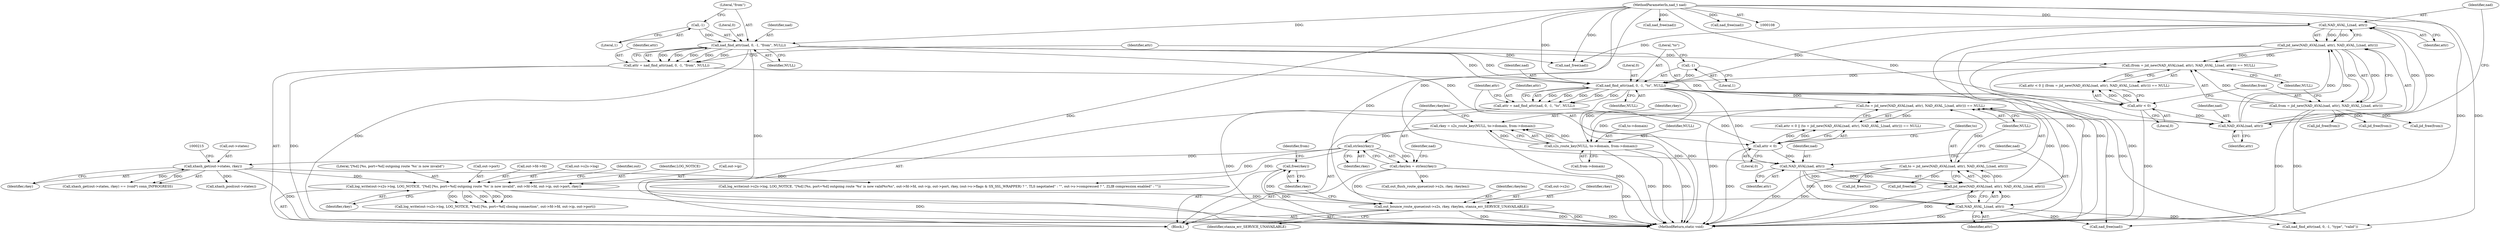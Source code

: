 digraph "0_jabberd2_aabcffae560d5fd00cd1d2ffce5d760353cf0a4d@API" {
"1000344" [label="(Call,free(rkey))"];
"1000337" [label="(Call,out_bounce_route_queue(out->s2s, rkey, rkeylen, stanza_err_SERVICE_UNAVAILABLE))"];
"1000288" [label="(Call,log_write(out->s2s->log, LOG_NOTICE, \"[%d] [%s, port=%d] outgoing route '%s' is now invalid\", out->fd->fd, out->ip, out->port, rkey))"];
"1000209" [label="(Call,xhash_get(out->states, rkey))"];
"1000195" [label="(Call,strlen(rkey))"];
"1000183" [label="(Call,rkey = s2s_route_key(NULL, to->domain, from->domain))"];
"1000185" [label="(Call,s2s_route_key(NULL, to->domain, from->domain))"];
"1000151" [label="(Call,nad_find_attr(nad, 0, -1, \"to\", NULL))"];
"1000138" [label="(Call,NAD_AVAL_L(nad, attr))"];
"1000135" [label="(Call,NAD_AVAL(nad, attr))"];
"1000119" [label="(Call,nad_find_attr(nad, 0, -1, \"from\", NULL))"];
"1000110" [label="(MethodParameterIn,nad_t nad)"];
"1000122" [label="(Call,-1)"];
"1000128" [label="(Call,attr < 0)"];
"1000117" [label="(Call,attr = nad_find_attr(nad, 0, -1, \"from\", NULL))"];
"1000154" [label="(Call,-1)"];
"1000131" [label="(Call,(from = jid_new(NAD_AVAL(nad, attr), NAD_AVAL_L(nad, attr))) == NULL)"];
"1000132" [label="(Call,from = jid_new(NAD_AVAL(nad, attr), NAD_AVAL_L(nad, attr)))"];
"1000134" [label="(Call,jid_new(NAD_AVAL(nad, attr), NAD_AVAL_L(nad, attr)))"];
"1000163" [label="(Call,(to = jid_new(NAD_AVAL(nad, attr), NAD_AVAL_L(nad, attr))) == NULL)"];
"1000164" [label="(Call,to = jid_new(NAD_AVAL(nad, attr), NAD_AVAL_L(nad, attr)))"];
"1000166" [label="(Call,jid_new(NAD_AVAL(nad, attr), NAD_AVAL_L(nad, attr)))"];
"1000167" [label="(Call,NAD_AVAL(nad, attr))"];
"1000160" [label="(Call,attr < 0)"];
"1000149" [label="(Call,attr = nad_find_attr(nad, 0, -1, \"to\", NULL))"];
"1000170" [label="(Call,NAD_AVAL_L(nad, attr))"];
"1000193" [label="(Call,rkeylen = strlen(rkey))"];
"1000129" [label="(Identifier,attr)"];
"1000119" [label="(Call,nad_find_attr(nad, 0, -1, \"from\", NULL))"];
"1000160" [label="(Call,attr < 0)"];
"1000208" [label="(Call,xhash_get(out->states, rkey) == (void*) conn_INPROGRESS)"];
"1000132" [label="(Call,from = jid_new(NAD_AVAL(nad, attr), NAD_AVAL_L(nad, attr)))"];
"1000167" [label="(Call,NAD_AVAL(nad, attr))"];
"1000201" [label="(Identifier,nad)"];
"1000210" [label="(Call,out->states)"];
"1000134" [label="(Call,jid_new(NAD_AVAL(nad, attr), NAD_AVAL_L(nad, attr)))"];
"1000296" [label="(Call,out->fd->fd)"];
"1000155" [label="(Literal,1)"];
"1000289" [label="(Call,out->s2s->log)"];
"1000346" [label="(Call,jid_free(from))"];
"1000124" [label="(Literal,\"from\")"];
"1000128" [label="(Call,attr < 0)"];
"1000209" [label="(Call,xhash_get(out->states, rkey))"];
"1000138" [label="(Call,NAD_AVAL_L(nad, attr))"];
"1000285" [label="(Call,nad_free(nad))"];
"1000343" [label="(Identifier,stanza_err_SERVICE_UNAVAILABLE)"];
"1000342" [label="(Identifier,rkeylen)"];
"1000338" [label="(Call,out->s2s)"];
"1000195" [label="(Call,strlen(rkey))"];
"1000154" [label="(Call,-1)"];
"1000151" [label="(Call,nad_find_attr(nad, 0, -1, \"to\", NULL))"];
"1000193" [label="(Call,rkeylen = strlen(rkey))"];
"1000118" [label="(Identifier,attr)"];
"1000149" [label="(Call,attr = nad_find_attr(nad, 0, -1, \"to\", NULL))"];
"1000311" [label="(Identifier,out)"];
"1000169" [label="(Identifier,attr)"];
"1000294" [label="(Identifier,LOG_NOTICE)"];
"1000345" [label="(Identifier,rkey)"];
"1000172" [label="(Identifier,attr)"];
"1000120" [label="(Identifier,nad)"];
"1000125" [label="(Identifier,NULL)"];
"1000283" [label="(Call,jid_free(to))"];
"1000288" [label="(Call,log_write(out->s2s->log, LOG_NOTICE, \"[%d] [%s, port=%d] outgoing route '%s' is now invalid\", out->fd->fd, out->ip, out->port, rkey))"];
"1000173" [label="(Identifier,NULL)"];
"1000186" [label="(Identifier,NULL)"];
"1000352" [label="(MethodReturn,static void)"];
"1000301" [label="(Call,out->ip)"];
"1000110" [label="(MethodParameterIn,nad_t nad)"];
"1000166" [label="(Call,jid_new(NAD_AVAL(nad, attr), NAD_AVAL_L(nad, attr)))"];
"1000123" [label="(Literal,1)"];
"1000136" [label="(Identifier,nad)"];
"1000133" [label="(Identifier,from)"];
"1000184" [label="(Identifier,rkey)"];
"1000121" [label="(Literal,0)"];
"1000194" [label="(Identifier,rkeylen)"];
"1000350" [label="(Call,nad_free(nad))"];
"1000183" [label="(Call,rkey = s2s_route_key(NULL, to->domain, from->domain))"];
"1000130" [label="(Literal,0)"];
"1000111" [label="(Block,)"];
"1000165" [label="(Identifier,to)"];
"1000295" [label="(Literal,\"[%d] [%s, port=%d] outgoing route '%s' is now invalid\")"];
"1000307" [label="(Identifier,rkey)"];
"1000159" [label="(Call,attr < 0 || (to = jid_new(NAD_AVAL(nad, attr), NAD_AVAL_L(nad, attr))) == NULL)"];
"1000162" [label="(Literal,0)"];
"1000156" [label="(Literal,\"to\")"];
"1000273" [label="(Call,out_flush_route_queue(out->s2s, rkey, rkeylen))"];
"1000281" [label="(Call,jid_free(from))"];
"1000171" [label="(Identifier,nad)"];
"1000122" [label="(Call,-1)"];
"1000117" [label="(Call,attr = nad_find_attr(nad, 0, -1, \"from\", NULL))"];
"1000141" [label="(Identifier,NULL)"];
"1000150" [label="(Identifier,attr)"];
"1000308" [label="(Call,log_write(out->s2s->log, LOG_NOTICE, \"[%d] [%s, port=%d] closing connection\", out->fd->fd, out->ip, out->port))"];
"1000168" [label="(Identifier,nad)"];
"1000187" [label="(Call,to->domain)"];
"1000344" [label="(Call,free(rkey))"];
"1000190" [label="(Call,from->domain)"];
"1000152" [label="(Identifier,nad)"];
"1000348" [label="(Call,jid_free(to))"];
"1000127" [label="(Call,attr < 0 || (from = jid_new(NAD_AVAL(nad, attr), NAD_AVAL_L(nad, attr))) == NULL)"];
"1000164" [label="(Call,to = jid_new(NAD_AVAL(nad, attr), NAD_AVAL_L(nad, attr)))"];
"1000137" [label="(Identifier,attr)"];
"1000140" [label="(Identifier,attr)"];
"1000153" [label="(Literal,0)"];
"1000347" [label="(Identifier,from)"];
"1000341" [label="(Identifier,rkey)"];
"1000218" [label="(Call,log_write(out->s2s->log, LOG_NOTICE, \"[%d] [%s, port=%d] outgoing route '%s' is now valid%s%s\", out->fd->fd, out->ip, out->port, rkey, (out->s->flags & SX_SSL_WRAPPER) ? \", TLS negotiated\" : \"\", out->s->compressed ? \", ZLIB compression enabled\" : \"\"))"];
"1000213" [label="(Identifier,rkey)"];
"1000170" [label="(Call,NAD_AVAL_L(nad, attr))"];
"1000139" [label="(Identifier,nad)"];
"1000200" [label="(Call,nad_find_attr(nad, 0, -1, \"type\", \"valid\"))"];
"1000161" [label="(Identifier,attr)"];
"1000163" [label="(Call,(to = jid_new(NAD_AVAL(nad, attr), NAD_AVAL_L(nad, attr))) == NULL)"];
"1000157" [label="(Identifier,NULL)"];
"1000180" [label="(Call,nad_free(nad))"];
"1000185" [label="(Call,s2s_route_key(NULL, to->domain, from->domain))"];
"1000135" [label="(Call,NAD_AVAL(nad, attr))"];
"1000304" [label="(Call,out->port)"];
"1000196" [label="(Identifier,rkey)"];
"1000178" [label="(Call,jid_free(from))"];
"1000261" [label="(Call,xhash_pool(out->states))"];
"1000131" [label="(Call,(from = jid_new(NAD_AVAL(nad, attr), NAD_AVAL_L(nad, attr))) == NULL)"];
"1000146" [label="(Call,nad_free(nad))"];
"1000337" [label="(Call,out_bounce_route_queue(out->s2s, rkey, rkeylen, stanza_err_SERVICE_UNAVAILABLE))"];
"1000344" -> "1000111"  [label="AST: "];
"1000344" -> "1000345"  [label="CFG: "];
"1000345" -> "1000344"  [label="AST: "];
"1000347" -> "1000344"  [label="CFG: "];
"1000344" -> "1000352"  [label="DDG: "];
"1000337" -> "1000344"  [label="DDG: "];
"1000337" -> "1000111"  [label="AST: "];
"1000337" -> "1000343"  [label="CFG: "];
"1000338" -> "1000337"  [label="AST: "];
"1000341" -> "1000337"  [label="AST: "];
"1000342" -> "1000337"  [label="AST: "];
"1000343" -> "1000337"  [label="AST: "];
"1000345" -> "1000337"  [label="CFG: "];
"1000337" -> "1000352"  [label="DDG: "];
"1000337" -> "1000352"  [label="DDG: "];
"1000337" -> "1000352"  [label="DDG: "];
"1000337" -> "1000352"  [label="DDG: "];
"1000288" -> "1000337"  [label="DDG: "];
"1000193" -> "1000337"  [label="DDG: "];
"1000288" -> "1000111"  [label="AST: "];
"1000288" -> "1000307"  [label="CFG: "];
"1000289" -> "1000288"  [label="AST: "];
"1000294" -> "1000288"  [label="AST: "];
"1000295" -> "1000288"  [label="AST: "];
"1000296" -> "1000288"  [label="AST: "];
"1000301" -> "1000288"  [label="AST: "];
"1000304" -> "1000288"  [label="AST: "];
"1000307" -> "1000288"  [label="AST: "];
"1000311" -> "1000288"  [label="CFG: "];
"1000288" -> "1000352"  [label="DDG: "];
"1000209" -> "1000288"  [label="DDG: "];
"1000195" -> "1000288"  [label="DDG: "];
"1000288" -> "1000308"  [label="DDG: "];
"1000288" -> "1000308"  [label="DDG: "];
"1000288" -> "1000308"  [label="DDG: "];
"1000288" -> "1000308"  [label="DDG: "];
"1000288" -> "1000308"  [label="DDG: "];
"1000209" -> "1000208"  [label="AST: "];
"1000209" -> "1000213"  [label="CFG: "];
"1000210" -> "1000209"  [label="AST: "];
"1000213" -> "1000209"  [label="AST: "];
"1000215" -> "1000209"  [label="CFG: "];
"1000209" -> "1000352"  [label="DDG: "];
"1000209" -> "1000208"  [label="DDG: "];
"1000209" -> "1000208"  [label="DDG: "];
"1000195" -> "1000209"  [label="DDG: "];
"1000209" -> "1000218"  [label="DDG: "];
"1000209" -> "1000261"  [label="DDG: "];
"1000195" -> "1000193"  [label="AST: "];
"1000195" -> "1000196"  [label="CFG: "];
"1000196" -> "1000195"  [label="AST: "];
"1000193" -> "1000195"  [label="CFG: "];
"1000195" -> "1000193"  [label="DDG: "];
"1000183" -> "1000195"  [label="DDG: "];
"1000195" -> "1000218"  [label="DDG: "];
"1000183" -> "1000111"  [label="AST: "];
"1000183" -> "1000185"  [label="CFG: "];
"1000184" -> "1000183"  [label="AST: "];
"1000185" -> "1000183"  [label="AST: "];
"1000194" -> "1000183"  [label="CFG: "];
"1000183" -> "1000352"  [label="DDG: "];
"1000185" -> "1000183"  [label="DDG: "];
"1000185" -> "1000183"  [label="DDG: "];
"1000185" -> "1000183"  [label="DDG: "];
"1000185" -> "1000190"  [label="CFG: "];
"1000186" -> "1000185"  [label="AST: "];
"1000187" -> "1000185"  [label="AST: "];
"1000190" -> "1000185"  [label="AST: "];
"1000185" -> "1000352"  [label="DDG: "];
"1000185" -> "1000352"  [label="DDG: "];
"1000185" -> "1000352"  [label="DDG: "];
"1000151" -> "1000185"  [label="DDG: "];
"1000163" -> "1000185"  [label="DDG: "];
"1000151" -> "1000149"  [label="AST: "];
"1000151" -> "1000157"  [label="CFG: "];
"1000152" -> "1000151"  [label="AST: "];
"1000153" -> "1000151"  [label="AST: "];
"1000154" -> "1000151"  [label="AST: "];
"1000156" -> "1000151"  [label="AST: "];
"1000157" -> "1000151"  [label="AST: "];
"1000149" -> "1000151"  [label="CFG: "];
"1000151" -> "1000352"  [label="DDG: "];
"1000151" -> "1000352"  [label="DDG: "];
"1000151" -> "1000149"  [label="DDG: "];
"1000151" -> "1000149"  [label="DDG: "];
"1000151" -> "1000149"  [label="DDG: "];
"1000151" -> "1000149"  [label="DDG: "];
"1000151" -> "1000149"  [label="DDG: "];
"1000138" -> "1000151"  [label="DDG: "];
"1000119" -> "1000151"  [label="DDG: "];
"1000119" -> "1000151"  [label="DDG: "];
"1000110" -> "1000151"  [label="DDG: "];
"1000154" -> "1000151"  [label="DDG: "];
"1000131" -> "1000151"  [label="DDG: "];
"1000151" -> "1000167"  [label="DDG: "];
"1000151" -> "1000163"  [label="DDG: "];
"1000151" -> "1000180"  [label="DDG: "];
"1000151" -> "1000200"  [label="DDG: "];
"1000138" -> "1000134"  [label="AST: "];
"1000138" -> "1000140"  [label="CFG: "];
"1000139" -> "1000138"  [label="AST: "];
"1000140" -> "1000138"  [label="AST: "];
"1000134" -> "1000138"  [label="CFG: "];
"1000138" -> "1000352"  [label="DDG: "];
"1000138" -> "1000134"  [label="DDG: "];
"1000138" -> "1000134"  [label="DDG: "];
"1000135" -> "1000138"  [label="DDG: "];
"1000135" -> "1000138"  [label="DDG: "];
"1000110" -> "1000138"  [label="DDG: "];
"1000138" -> "1000146"  [label="DDG: "];
"1000135" -> "1000134"  [label="AST: "];
"1000135" -> "1000137"  [label="CFG: "];
"1000136" -> "1000135"  [label="AST: "];
"1000137" -> "1000135"  [label="AST: "];
"1000139" -> "1000135"  [label="CFG: "];
"1000135" -> "1000134"  [label="DDG: "];
"1000135" -> "1000134"  [label="DDG: "];
"1000119" -> "1000135"  [label="DDG: "];
"1000110" -> "1000135"  [label="DDG: "];
"1000128" -> "1000135"  [label="DDG: "];
"1000119" -> "1000117"  [label="AST: "];
"1000119" -> "1000125"  [label="CFG: "];
"1000120" -> "1000119"  [label="AST: "];
"1000121" -> "1000119"  [label="AST: "];
"1000122" -> "1000119"  [label="AST: "];
"1000124" -> "1000119"  [label="AST: "];
"1000125" -> "1000119"  [label="AST: "];
"1000117" -> "1000119"  [label="CFG: "];
"1000119" -> "1000352"  [label="DDG: "];
"1000119" -> "1000352"  [label="DDG: "];
"1000119" -> "1000117"  [label="DDG: "];
"1000119" -> "1000117"  [label="DDG: "];
"1000119" -> "1000117"  [label="DDG: "];
"1000119" -> "1000117"  [label="DDG: "];
"1000119" -> "1000117"  [label="DDG: "];
"1000110" -> "1000119"  [label="DDG: "];
"1000122" -> "1000119"  [label="DDG: "];
"1000119" -> "1000131"  [label="DDG: "];
"1000119" -> "1000146"  [label="DDG: "];
"1000110" -> "1000108"  [label="AST: "];
"1000110" -> "1000352"  [label="DDG: "];
"1000110" -> "1000146"  [label="DDG: "];
"1000110" -> "1000167"  [label="DDG: "];
"1000110" -> "1000170"  [label="DDG: "];
"1000110" -> "1000180"  [label="DDG: "];
"1000110" -> "1000200"  [label="DDG: "];
"1000110" -> "1000285"  [label="DDG: "];
"1000110" -> "1000350"  [label="DDG: "];
"1000122" -> "1000123"  [label="CFG: "];
"1000123" -> "1000122"  [label="AST: "];
"1000124" -> "1000122"  [label="CFG: "];
"1000128" -> "1000127"  [label="AST: "];
"1000128" -> "1000130"  [label="CFG: "];
"1000129" -> "1000128"  [label="AST: "];
"1000130" -> "1000128"  [label="AST: "];
"1000133" -> "1000128"  [label="CFG: "];
"1000127" -> "1000128"  [label="CFG: "];
"1000128" -> "1000352"  [label="DDG: "];
"1000128" -> "1000127"  [label="DDG: "];
"1000128" -> "1000127"  [label="DDG: "];
"1000117" -> "1000128"  [label="DDG: "];
"1000117" -> "1000111"  [label="AST: "];
"1000118" -> "1000117"  [label="AST: "];
"1000129" -> "1000117"  [label="CFG: "];
"1000117" -> "1000352"  [label="DDG: "];
"1000154" -> "1000155"  [label="CFG: "];
"1000155" -> "1000154"  [label="AST: "];
"1000156" -> "1000154"  [label="CFG: "];
"1000131" -> "1000127"  [label="AST: "];
"1000131" -> "1000141"  [label="CFG: "];
"1000132" -> "1000131"  [label="AST: "];
"1000141" -> "1000131"  [label="AST: "];
"1000127" -> "1000131"  [label="CFG: "];
"1000131" -> "1000352"  [label="DDG: "];
"1000131" -> "1000127"  [label="DDG: "];
"1000132" -> "1000131"  [label="DDG: "];
"1000134" -> "1000131"  [label="DDG: "];
"1000134" -> "1000131"  [label="DDG: "];
"1000132" -> "1000134"  [label="CFG: "];
"1000133" -> "1000132"  [label="AST: "];
"1000134" -> "1000132"  [label="AST: "];
"1000141" -> "1000132"  [label="CFG: "];
"1000132" -> "1000352"  [label="DDG: "];
"1000132" -> "1000352"  [label="DDG: "];
"1000134" -> "1000132"  [label="DDG: "];
"1000134" -> "1000132"  [label="DDG: "];
"1000132" -> "1000178"  [label="DDG: "];
"1000132" -> "1000281"  [label="DDG: "];
"1000132" -> "1000346"  [label="DDG: "];
"1000134" -> "1000352"  [label="DDG: "];
"1000134" -> "1000352"  [label="DDG: "];
"1000163" -> "1000159"  [label="AST: "];
"1000163" -> "1000173"  [label="CFG: "];
"1000164" -> "1000163"  [label="AST: "];
"1000173" -> "1000163"  [label="AST: "];
"1000159" -> "1000163"  [label="CFG: "];
"1000163" -> "1000352"  [label="DDG: "];
"1000163" -> "1000159"  [label="DDG: "];
"1000164" -> "1000163"  [label="DDG: "];
"1000166" -> "1000163"  [label="DDG: "];
"1000166" -> "1000163"  [label="DDG: "];
"1000164" -> "1000166"  [label="CFG: "];
"1000165" -> "1000164"  [label="AST: "];
"1000166" -> "1000164"  [label="AST: "];
"1000173" -> "1000164"  [label="CFG: "];
"1000164" -> "1000352"  [label="DDG: "];
"1000164" -> "1000352"  [label="DDG: "];
"1000166" -> "1000164"  [label="DDG: "];
"1000166" -> "1000164"  [label="DDG: "];
"1000164" -> "1000283"  [label="DDG: "];
"1000164" -> "1000348"  [label="DDG: "];
"1000166" -> "1000170"  [label="CFG: "];
"1000167" -> "1000166"  [label="AST: "];
"1000170" -> "1000166"  [label="AST: "];
"1000166" -> "1000352"  [label="DDG: "];
"1000166" -> "1000352"  [label="DDG: "];
"1000167" -> "1000166"  [label="DDG: "];
"1000167" -> "1000166"  [label="DDG: "];
"1000170" -> "1000166"  [label="DDG: "];
"1000170" -> "1000166"  [label="DDG: "];
"1000167" -> "1000169"  [label="CFG: "];
"1000168" -> "1000167"  [label="AST: "];
"1000169" -> "1000167"  [label="AST: "];
"1000171" -> "1000167"  [label="CFG: "];
"1000160" -> "1000167"  [label="DDG: "];
"1000167" -> "1000170"  [label="DDG: "];
"1000167" -> "1000170"  [label="DDG: "];
"1000160" -> "1000159"  [label="AST: "];
"1000160" -> "1000162"  [label="CFG: "];
"1000161" -> "1000160"  [label="AST: "];
"1000162" -> "1000160"  [label="AST: "];
"1000165" -> "1000160"  [label="CFG: "];
"1000159" -> "1000160"  [label="CFG: "];
"1000160" -> "1000352"  [label="DDG: "];
"1000160" -> "1000159"  [label="DDG: "];
"1000160" -> "1000159"  [label="DDG: "];
"1000149" -> "1000160"  [label="DDG: "];
"1000149" -> "1000111"  [label="AST: "];
"1000150" -> "1000149"  [label="AST: "];
"1000161" -> "1000149"  [label="CFG: "];
"1000149" -> "1000352"  [label="DDG: "];
"1000170" -> "1000172"  [label="CFG: "];
"1000171" -> "1000170"  [label="AST: "];
"1000172" -> "1000170"  [label="AST: "];
"1000170" -> "1000352"  [label="DDG: "];
"1000170" -> "1000180"  [label="DDG: "];
"1000170" -> "1000200"  [label="DDG: "];
"1000193" -> "1000111"  [label="AST: "];
"1000194" -> "1000193"  [label="AST: "];
"1000201" -> "1000193"  [label="CFG: "];
"1000193" -> "1000352"  [label="DDG: "];
"1000193" -> "1000273"  [label="DDG: "];
}
